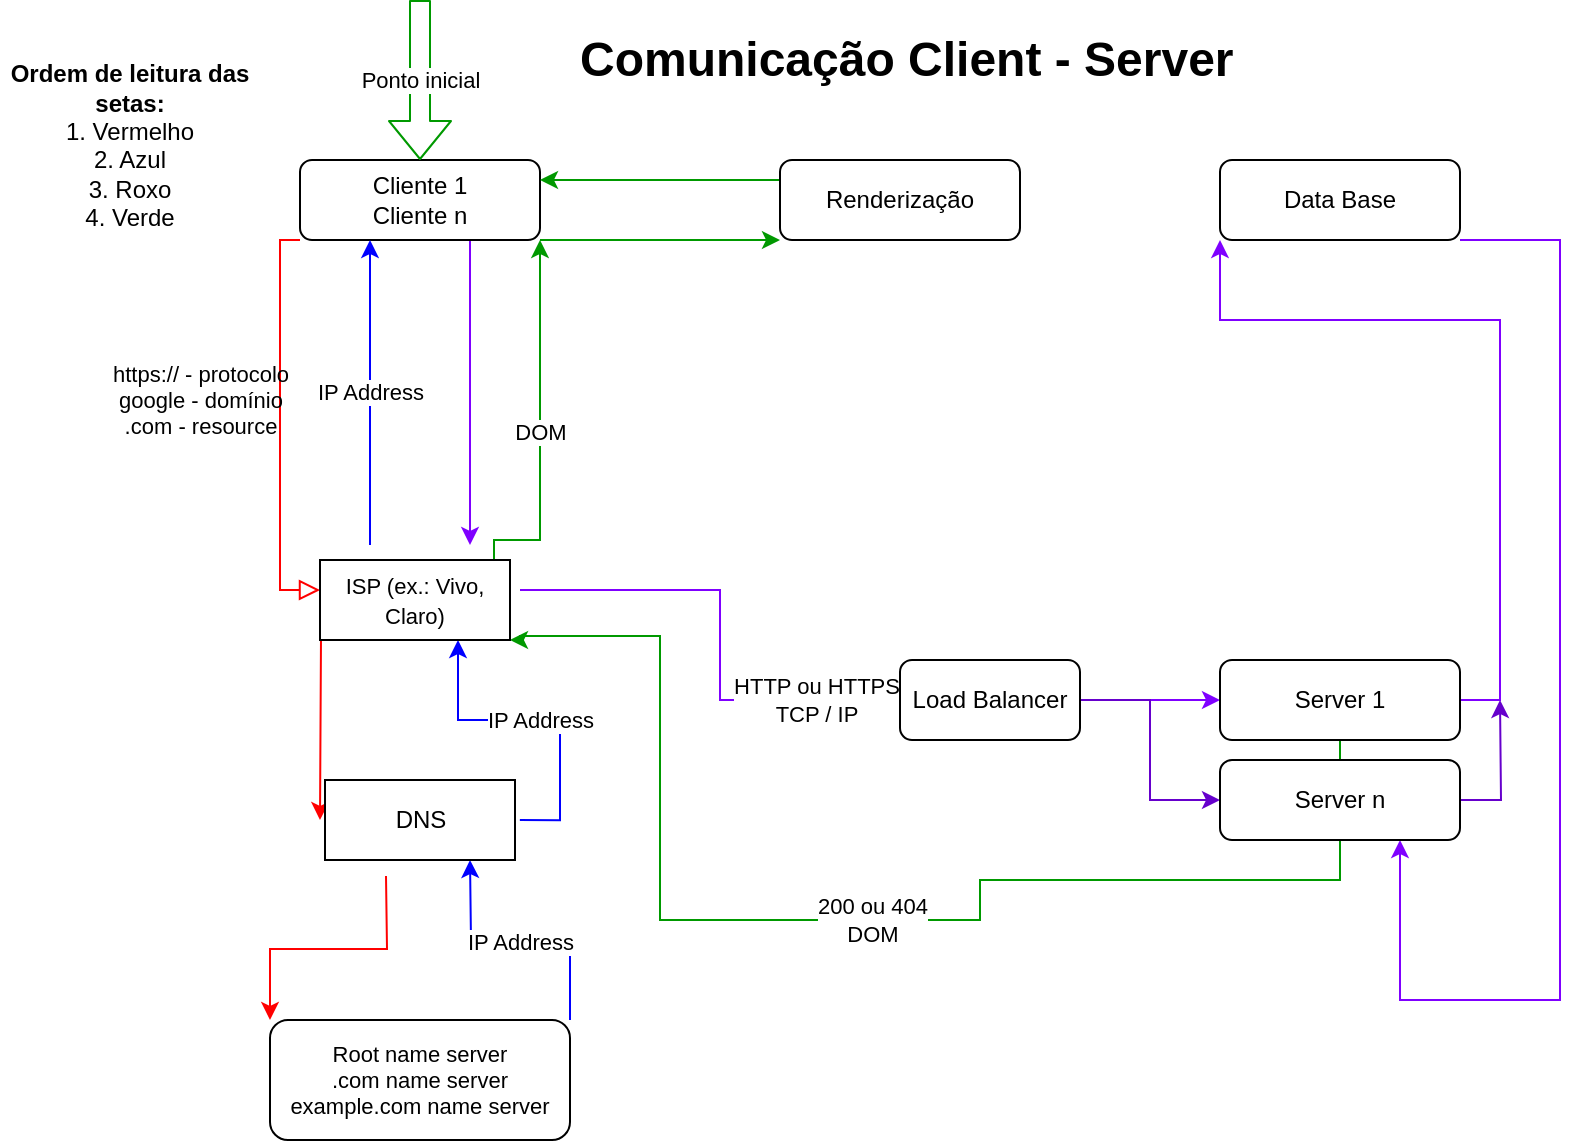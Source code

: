 <mxfile version="13.3.6" type="device" pages="2"><diagram id="C5RBs43oDa-KdzZeNtuy" name="Comunicação base"><mxGraphModel dx="1137" dy="650" grid="1" gridSize="10" guides="1" tooltips="1" connect="1" arrows="1" fold="1" page="1" pageScale="1" pageWidth="827" pageHeight="1169" math="0" shadow="0"><root><mxCell id="WIyWlLk6GJQsqaUBKTNV-0"/><mxCell id="WIyWlLk6GJQsqaUBKTNV-1" parent="WIyWlLk6GJQsqaUBKTNV-0"/><mxCell id="WIyWlLk6GJQsqaUBKTNV-2" value="&lt;div&gt;https:// - protocolo&lt;br&gt;&lt;/div&gt;&lt;div&gt;google - domínio&lt;br&gt;&lt;/div&gt;&lt;div&gt;.com - resource&lt;br&gt;&lt;/div&gt;" style="rounded=0;html=1;jettySize=auto;orthogonalLoop=1;fontSize=11;endArrow=block;endFill=0;endSize=8;strokeWidth=1;shadow=0;labelBackgroundColor=none;edgeStyle=orthogonalEdgeStyle;exitX=0;exitY=1;exitDx=0;exitDy=0;entryX=0;entryY=0.5;entryDx=0;entryDy=0;strokeColor=#FF0000;" parent="WIyWlLk6GJQsqaUBKTNV-1" source="WIyWlLk6GJQsqaUBKTNV-3" edge="1"><mxGeometry x="-0.122" y="-40" relative="1" as="geometry"><mxPoint x="170" y="295" as="targetPoint"/><Array as="points"><mxPoint x="150" y="120"/><mxPoint x="150" y="295"/></Array><mxPoint as="offset"/></mxGeometry></mxCell><mxCell id="t5jLgavAPenJuYhQn3cw-12" style="edgeStyle=orthogonalEdgeStyle;rounded=0;orthogonalLoop=1;jettySize=auto;html=1;entryX=1;entryY=0;entryDx=0;entryDy=0;strokeColor=#7F00FF;exitX=0.75;exitY=1;exitDx=0;exitDy=0;" edge="1" parent="WIyWlLk6GJQsqaUBKTNV-1" source="WIyWlLk6GJQsqaUBKTNV-3"><mxGeometry relative="1" as="geometry"><mxPoint x="245" y="272.5" as="targetPoint"/><Array as="points"><mxPoint x="245" y="120"/></Array></mxGeometry></mxCell><mxCell id="t5jLgavAPenJuYhQn3cw-20" style="edgeStyle=orthogonalEdgeStyle;rounded=0;orthogonalLoop=1;jettySize=auto;html=1;strokeColor=#009900;entryX=0;entryY=1;entryDx=0;entryDy=0;" edge="1" parent="WIyWlLk6GJQsqaUBKTNV-1" target="t5jLgavAPenJuYhQn3cw-21"><mxGeometry relative="1" as="geometry"><mxPoint x="400" y="100" as="targetPoint"/><mxPoint x="280" y="120" as="sourcePoint"/><Array as="points"><mxPoint x="390" y="120"/><mxPoint x="390" y="120"/></Array></mxGeometry></mxCell><mxCell id="WIyWlLk6GJQsqaUBKTNV-3" value="&lt;div&gt;Cliente 1&lt;br&gt;&lt;/div&gt;Cliente n" style="rounded=1;whiteSpace=wrap;html=1;fontSize=12;glass=0;strokeWidth=1;shadow=0;" parent="WIyWlLk6GJQsqaUBKTNV-1" vertex="1"><mxGeometry x="160" y="80" width="120" height="40" as="geometry"/></mxCell><mxCell id="t5jLgavAPenJuYhQn3cw-6" style="edgeStyle=orthogonalEdgeStyle;rounded=0;orthogonalLoop=1;jettySize=auto;html=1;entryX=0;entryY=0.5;entryDx=0;entryDy=0;strokeColor=#FF0000;exitX=0;exitY=1;exitDx=0;exitDy=0;" edge="1" parent="WIyWlLk6GJQsqaUBKTNV-1"><mxGeometry relative="1" as="geometry"><mxPoint x="195" y="317.5" as="sourcePoint"/><mxPoint x="170" y="410" as="targetPoint"/></mxGeometry></mxCell><mxCell id="t5jLgavAPenJuYhQn3cw-11" value="IP Address" style="edgeStyle=orthogonalEdgeStyle;rounded=0;orthogonalLoop=1;jettySize=auto;html=1;strokeColor=#0000FF;exitX=0;exitY=0;exitDx=0;exitDy=0;" edge="1" parent="WIyWlLk6GJQsqaUBKTNV-1"><mxGeometry relative="1" as="geometry"><mxPoint x="195" y="272.5" as="sourcePoint"/><mxPoint x="195" y="120" as="targetPoint"/><Array as="points"><mxPoint x="195" y="120"/></Array></mxGeometry></mxCell><mxCell id="t5jLgavAPenJuYhQn3cw-13" value="&lt;div&gt;HTTP ou HTTPS&lt;/div&gt;&lt;div&gt;TCP / IP&lt;br&gt;&lt;/div&gt;" style="edgeStyle=orthogonalEdgeStyle;rounded=0;orthogonalLoop=1;jettySize=auto;html=1;entryX=0;entryY=0.5;entryDx=0;entryDy=0;strokeColor=#7F00FF;" edge="1" parent="WIyWlLk6GJQsqaUBKTNV-1" target="WIyWlLk6GJQsqaUBKTNV-7"><mxGeometry relative="1" as="geometry"><mxPoint x="270" y="295" as="sourcePoint"/><Array as="points"><mxPoint x="370" y="295"/><mxPoint x="370" y="350"/></Array></mxGeometry></mxCell><mxCell id="t5jLgavAPenJuYhQn3cw-19" value="DOM" style="edgeStyle=orthogonalEdgeStyle;rounded=0;orthogonalLoop=1;jettySize=auto;html=1;entryX=1;entryY=1;entryDx=0;entryDy=0;strokeColor=#009900;exitX=1;exitY=0;exitDx=0;exitDy=0;" edge="1" parent="WIyWlLk6GJQsqaUBKTNV-1" source="whf_K9bOsnICW_Hdbokm-9" target="WIyWlLk6GJQsqaUBKTNV-3"><mxGeometry relative="1" as="geometry"><mxPoint x="257" y="282.04" as="sourcePoint"/><Array as="points"><mxPoint x="257" y="280"/><mxPoint x="257" y="270"/><mxPoint x="280" y="270"/></Array></mxGeometry></mxCell><mxCell id="t5jLgavAPenJuYhQn3cw-15" style="edgeStyle=orthogonalEdgeStyle;rounded=0;orthogonalLoop=1;jettySize=auto;html=1;entryX=0;entryY=1;entryDx=0;entryDy=0;strokeColor=#7F00FF;exitX=1;exitY=0.5;exitDx=0;exitDy=0;" edge="1" parent="WIyWlLk6GJQsqaUBKTNV-1" source="WIyWlLk6GJQsqaUBKTNV-7" target="t5jLgavAPenJuYhQn3cw-14"><mxGeometry relative="1" as="geometry"><Array as="points"><mxPoint x="760" y="350"/><mxPoint x="760" y="160"/><mxPoint x="620" y="160"/></Array></mxGeometry></mxCell><mxCell id="t5jLgavAPenJuYhQn3cw-18" value="&lt;div&gt;200 ou 404&lt;/div&gt;&lt;div&gt;DOM&lt;br&gt;&lt;/div&gt;" style="edgeStyle=orthogonalEdgeStyle;rounded=0;orthogonalLoop=1;jettySize=auto;html=1;strokeColor=#009900;entryX=1;entryY=1;entryDx=0;entryDy=0;exitX=0.5;exitY=1;exitDx=0;exitDy=0;" edge="1" parent="WIyWlLk6GJQsqaUBKTNV-1" source="WIyWlLk6GJQsqaUBKTNV-7" target="whf_K9bOsnICW_Hdbokm-9"><mxGeometry relative="1" as="geometry"><mxPoint x="245" y="317.5" as="targetPoint"/><Array as="points"><mxPoint x="680" y="440"/><mxPoint x="500" y="440"/><mxPoint x="500" y="460"/><mxPoint x="340" y="460"/><mxPoint x="340" y="318"/><mxPoint x="270" y="318"/></Array></mxGeometry></mxCell><mxCell id="WIyWlLk6GJQsqaUBKTNV-7" value="Server 1" style="rounded=1;whiteSpace=wrap;html=1;fontSize=12;glass=0;strokeWidth=1;shadow=0;" parent="WIyWlLk6GJQsqaUBKTNV-1" vertex="1"><mxGeometry x="620" y="330" width="120" height="40" as="geometry"/></mxCell><mxCell id="t5jLgavAPenJuYhQn3cw-7" value="&lt;div&gt;IP Address&lt;/div&gt;" style="edgeStyle=orthogonalEdgeStyle;rounded=0;orthogonalLoop=1;jettySize=auto;html=1;strokeColor=#0000FF;" edge="1" parent="WIyWlLk6GJQsqaUBKTNV-1"><mxGeometry relative="1" as="geometry"><mxPoint x="239" y="320" as="targetPoint"/><mxPoint x="269.926" y="410.059" as="sourcePoint"/><Array as="points"><mxPoint x="290" y="410"/><mxPoint x="290" y="360"/><mxPoint x="239" y="360"/></Array></mxGeometry></mxCell><mxCell id="t5jLgavAPenJuYhQn3cw-8" style="edgeStyle=orthogonalEdgeStyle;rounded=0;orthogonalLoop=1;jettySize=auto;html=1;entryX=0;entryY=0;entryDx=0;entryDy=0;strokeColor=#FF0000;exitX=0.33;exitY=0.85;exitDx=0;exitDy=0;exitPerimeter=0;" edge="1" parent="WIyWlLk6GJQsqaUBKTNV-1" target="WIyWlLk6GJQsqaUBKTNV-11"><mxGeometry relative="1" as="geometry"><mxPoint x="203" y="438" as="sourcePoint"/></mxGeometry></mxCell><mxCell id="t5jLgavAPenJuYhQn3cw-10" value="&lt;div&gt;IP Address&lt;/div&gt;" style="edgeStyle=orthogonalEdgeStyle;rounded=0;orthogonalLoop=1;jettySize=auto;html=1;entryX=1;entryY=1;entryDx=0;entryDy=0;strokeColor=#0000FF;exitX=1;exitY=0;exitDx=0;exitDy=0;" edge="1" parent="WIyWlLk6GJQsqaUBKTNV-1" source="WIyWlLk6GJQsqaUBKTNV-11"><mxGeometry relative="1" as="geometry"><mxPoint x="245" y="430" as="targetPoint"/></mxGeometry></mxCell><mxCell id="WIyWlLk6GJQsqaUBKTNV-11" value="&lt;div style=&quot;font-size: 11px&quot;&gt;&lt;font style=&quot;font-size: 11px&quot;&gt;Root name server&lt;/font&gt;&lt;/div&gt;&lt;div style=&quot;font-size: 11px&quot;&gt;&lt;font style=&quot;font-size: 11px&quot;&gt;.com name server&lt;/font&gt;&lt;/div&gt;&lt;div style=&quot;font-size: 11px&quot;&gt;&lt;font style=&quot;font-size: 11px&quot;&gt;example.com name server&lt;/font&gt;&lt;br&gt;&lt;/div&gt;" style="rounded=1;whiteSpace=wrap;html=1;fontSize=12;glass=0;strokeWidth=1;shadow=0;" parent="WIyWlLk6GJQsqaUBKTNV-1" vertex="1"><mxGeometry x="145" y="510" width="150" height="60" as="geometry"/></mxCell><mxCell id="t5jLgavAPenJuYhQn3cw-16" style="edgeStyle=orthogonalEdgeStyle;rounded=0;orthogonalLoop=1;jettySize=auto;html=1;strokeColor=#7F00FF;exitX=1;exitY=1;exitDx=0;exitDy=0;entryX=0.75;entryY=1;entryDx=0;entryDy=0;" edge="1" parent="WIyWlLk6GJQsqaUBKTNV-1" source="t5jLgavAPenJuYhQn3cw-14" target="whf_K9bOsnICW_Hdbokm-6"><mxGeometry relative="1" as="geometry"><mxPoint x="723" y="450" as="targetPoint"/><Array as="points"><mxPoint x="790" y="120"/><mxPoint x="790" y="500"/><mxPoint x="710" y="500"/></Array></mxGeometry></mxCell><mxCell id="t5jLgavAPenJuYhQn3cw-14" value="Data Base" style="rounded=1;whiteSpace=wrap;html=1;fontSize=12;glass=0;strokeWidth=1;shadow=0;" vertex="1" parent="WIyWlLk6GJQsqaUBKTNV-1"><mxGeometry x="620" y="80" width="120" height="40" as="geometry"/></mxCell><mxCell id="t5jLgavAPenJuYhQn3cw-22" style="edgeStyle=orthogonalEdgeStyle;rounded=0;orthogonalLoop=1;jettySize=auto;html=1;entryX=1;entryY=0.25;entryDx=0;entryDy=0;strokeColor=#009900;" edge="1" parent="WIyWlLk6GJQsqaUBKTNV-1" source="t5jLgavAPenJuYhQn3cw-21" target="WIyWlLk6GJQsqaUBKTNV-3"><mxGeometry relative="1" as="geometry"><Array as="points"><mxPoint x="370" y="90"/><mxPoint x="370" y="90"/></Array></mxGeometry></mxCell><mxCell id="t5jLgavAPenJuYhQn3cw-21" value="Renderização" style="rounded=1;whiteSpace=wrap;html=1;fontSize=12;glass=0;strokeWidth=1;shadow=0;" vertex="1" parent="WIyWlLk6GJQsqaUBKTNV-1"><mxGeometry x="400" y="80" width="120" height="40" as="geometry"/></mxCell><mxCell id="t5jLgavAPenJuYhQn3cw-23" value="&lt;div&gt;&lt;b&gt;Ordem de leitura das setas:&lt;/b&gt;&lt;/div&gt;&lt;div&gt;1. Vermelho&lt;/div&gt;&lt;div&gt;2. Azul&lt;/div&gt;&lt;div&gt;3. Roxo&lt;/div&gt;&lt;div&gt;4. Verde&lt;br&gt;&lt;/div&gt;&lt;div&gt;&lt;br&gt;&lt;/div&gt;" style="text;html=1;strokeColor=none;fillColor=none;align=center;verticalAlign=middle;whiteSpace=wrap;rounded=0;" vertex="1" parent="WIyWlLk6GJQsqaUBKTNV-1"><mxGeometry x="10" y="10" width="130" height="140" as="geometry"/></mxCell><mxCell id="t5jLgavAPenJuYhQn3cw-27" value="Ponto inicial" style="shape=flexArrow;endArrow=classic;html=1;strokeColor=#009900;entryX=0.5;entryY=0;entryDx=0;entryDy=0;" edge="1" parent="WIyWlLk6GJQsqaUBKTNV-1" target="WIyWlLk6GJQsqaUBKTNV-3"><mxGeometry width="50" height="50" relative="1" as="geometry"><mxPoint x="220" as="sourcePoint"/><mxPoint x="210" y="200" as="targetPoint"/></mxGeometry></mxCell><mxCell id="whf_K9bOsnICW_Hdbokm-7" style="edgeStyle=orthogonalEdgeStyle;rounded=0;orthogonalLoop=1;jettySize=auto;html=1;entryX=0;entryY=0.5;entryDx=0;entryDy=0;strokeColor=#6600CC;" edge="1" parent="WIyWlLk6GJQsqaUBKTNV-1" source="whf_K9bOsnICW_Hdbokm-2" target="whf_K9bOsnICW_Hdbokm-6"><mxGeometry relative="1" as="geometry"/></mxCell><mxCell id="whf_K9bOsnICW_Hdbokm-2" value="Load Balancer" style="rounded=1;whiteSpace=wrap;html=1;fontSize=12;glass=0;strokeWidth=1;shadow=0;" vertex="1" parent="WIyWlLk6GJQsqaUBKTNV-1"><mxGeometry x="460" y="330" width="90" height="40" as="geometry"/></mxCell><mxCell id="whf_K9bOsnICW_Hdbokm-3" style="edgeStyle=orthogonalEdgeStyle;rounded=0;orthogonalLoop=1;jettySize=auto;html=1;exitX=0.5;exitY=1;exitDx=0;exitDy=0;strokeColor=#009900;" edge="1" parent="WIyWlLk6GJQsqaUBKTNV-1" source="whf_K9bOsnICW_Hdbokm-2" target="whf_K9bOsnICW_Hdbokm-2"><mxGeometry relative="1" as="geometry"/></mxCell><mxCell id="whf_K9bOsnICW_Hdbokm-8" style="edgeStyle=orthogonalEdgeStyle;rounded=0;orthogonalLoop=1;jettySize=auto;html=1;strokeColor=#6600CC;" edge="1" parent="WIyWlLk6GJQsqaUBKTNV-1" source="whf_K9bOsnICW_Hdbokm-6"><mxGeometry relative="1" as="geometry"><mxPoint x="760" y="350" as="targetPoint"/></mxGeometry></mxCell><mxCell id="whf_K9bOsnICW_Hdbokm-6" value="Server n" style="rounded=1;whiteSpace=wrap;html=1;fontSize=12;glass=0;strokeWidth=1;shadow=0;" vertex="1" parent="WIyWlLk6GJQsqaUBKTNV-1"><mxGeometry x="620" y="380" width="120" height="40" as="geometry"/></mxCell><mxCell id="whf_K9bOsnICW_Hdbokm-9" value="&lt;font style=&quot;font-size: 11px&quot;&gt;ISP (ex.: Vivo, Claro)&lt;/font&gt;" style="rounded=0;whiteSpace=wrap;html=1;" vertex="1" parent="WIyWlLk6GJQsqaUBKTNV-1"><mxGeometry x="170" y="280" width="95" height="40" as="geometry"/></mxCell><mxCell id="whf_K9bOsnICW_Hdbokm-11" value="DNS" style="rounded=0;whiteSpace=wrap;html=1;" vertex="1" parent="WIyWlLk6GJQsqaUBKTNV-1"><mxGeometry x="172.5" y="390" width="95" height="40" as="geometry"/></mxCell><mxCell id="xo774Gdjg5Yy85TdlB0M-1" value="&lt;h1&gt;Comunicação Client - Server&lt;br&gt;&lt;/h1&gt;" style="text;html=1;strokeColor=none;fillColor=none;spacing=5;spacingTop=-20;whiteSpace=wrap;overflow=hidden;rounded=0;" vertex="1" parent="WIyWlLk6GJQsqaUBKTNV-1"><mxGeometry x="295" y="10" width="375" height="120" as="geometry"/></mxCell></root></mxGraphModel></diagram><diagram id="XsnpWD2mkQIMVsqPcoWy" name="HTTP e HTTPS"><mxGraphModel dx="1137" dy="650" grid="1" gridSize="10" guides="1" tooltips="1" connect="1" arrows="1" fold="1" page="1" pageScale="1" pageWidth="850" pageHeight="1100" math="0" shadow="0"><root><mxCell id="-ksFdBltDZaUMZbYQ_tO-0"/><mxCell id="-ksFdBltDZaUMZbYQ_tO-1" parent="-ksFdBltDZaUMZbYQ_tO-0"/><mxCell id="qireHZsSgkJ1-rHopxZJ-9" style="edgeStyle=orthogonalEdgeStyle;rounded=0;orthogonalLoop=1;jettySize=auto;html=1;entryX=0.5;entryY=1;entryDx=0;entryDy=0;strokeColor=#6600CC;" edge="1" parent="-ksFdBltDZaUMZbYQ_tO-1" target="qireHZsSgkJ1-rHopxZJ-7"><mxGeometry relative="1" as="geometry"><mxPoint x="390" y="640" as="sourcePoint"/><Array as="points"><mxPoint x="420" y="640"/><mxPoint x="360" y="640"/><mxPoint x="360" y="440"/></Array></mxGeometry></mxCell><mxCell id="qireHZsSgkJ1-rHopxZJ-10" style="edgeStyle=orthogonalEdgeStyle;rounded=0;orthogonalLoop=1;jettySize=auto;html=1;entryX=0.5;entryY=1;entryDx=0;entryDy=0;strokeColor=#6600CC;exitX=0.5;exitY=1;exitDx=0;exitDy=0;" edge="1" parent="-ksFdBltDZaUMZbYQ_tO-1" source="qireHZsSgkJ1-rHopxZJ-3" target="qireHZsSgkJ1-rHopxZJ-8"><mxGeometry relative="1" as="geometry"><mxPoint x="460" y="600" as="sourcePoint"/><Array as="points"><mxPoint x="440" y="640"/><mxPoint x="520" y="640"/><mxPoint x="520" y="440"/></Array></mxGeometry></mxCell><mxCell id="qireHZsSgkJ1-rHopxZJ-3" value="&lt;div&gt;Cliente&lt;/div&gt;" style="rounded=0;whiteSpace=wrap;html=1;" vertex="1" parent="-ksFdBltDZaUMZbYQ_tO-1"><mxGeometry x="380" y="510" width="120" height="60" as="geometry"/></mxCell><mxCell id="qireHZsSgkJ1-rHopxZJ-14" style="edgeStyle=orthogonalEdgeStyle;rounded=0;orthogonalLoop=1;jettySize=auto;html=1;entryX=0.35;entryY=1.037;entryDx=0;entryDy=0;strokeColor=#6600CC;entryPerimeter=0;" edge="1" parent="-ksFdBltDZaUMZbYQ_tO-1" source="qireHZsSgkJ1-rHopxZJ-4" target="qireHZsSgkJ1-rHopxZJ-13"><mxGeometry relative="1" as="geometry"><Array as="points"><mxPoint x="280" y="160"/><mxPoint x="280" y="100"/><mxPoint x="282" y="100"/></Array></mxGeometry></mxCell><mxCell id="qireHZsSgkJ1-rHopxZJ-17" style="edgeStyle=orthogonalEdgeStyle;rounded=0;orthogonalLoop=1;jettySize=auto;html=1;entryX=0;entryY=0.5;entryDx=0;entryDy=0;strokeColor=#6600CC;" edge="1" parent="-ksFdBltDZaUMZbYQ_tO-1" source="qireHZsSgkJ1-rHopxZJ-4" target="qireHZsSgkJ1-rHopxZJ-16"><mxGeometry relative="1" as="geometry"><Array as="points"><mxPoint x="460" y="60"/></Array></mxGeometry></mxCell><mxCell id="qireHZsSgkJ1-rHopxZJ-4" value="Servidor" style="rounded=0;whiteSpace=wrap;html=1;" vertex="1" parent="-ksFdBltDZaUMZbYQ_tO-1"><mxGeometry x="370" y="160" width="120" height="60" as="geometry"/></mxCell><mxCell id="qireHZsSgkJ1-rHopxZJ-11" style="edgeStyle=orthogonalEdgeStyle;rounded=0;orthogonalLoop=1;jettySize=auto;html=1;entryX=0;entryY=0.5;entryDx=0;entryDy=0;strokeColor=#6600CC;" edge="1" parent="-ksFdBltDZaUMZbYQ_tO-1" source="qireHZsSgkJ1-rHopxZJ-7" target="qireHZsSgkJ1-rHopxZJ-4"><mxGeometry relative="1" as="geometry"><Array as="points"><mxPoint x="200" y="190"/></Array></mxGeometry></mxCell><mxCell id="qireHZsSgkJ1-rHopxZJ-7" value="HTTP" style="rhombus;whiteSpace=wrap;html=1;" vertex="1" parent="-ksFdBltDZaUMZbYQ_tO-1"><mxGeometry x="160" y="360" width="80" height="80" as="geometry"/></mxCell><mxCell id="qireHZsSgkJ1-rHopxZJ-12" value="SSL" style="edgeStyle=orthogonalEdgeStyle;rounded=0;orthogonalLoop=1;jettySize=auto;html=1;entryX=1;entryY=0.5;entryDx=0;entryDy=0;strokeColor=#6600CC;" edge="1" parent="-ksFdBltDZaUMZbYQ_tO-1" source="qireHZsSgkJ1-rHopxZJ-8" target="qireHZsSgkJ1-rHopxZJ-4"><mxGeometry x="-0.05" relative="1" as="geometry"><Array as="points"><mxPoint x="640" y="400"/><mxPoint x="640" y="190"/></Array><mxPoint as="offset"/></mxGeometry></mxCell><mxCell id="qireHZsSgkJ1-rHopxZJ-8" value="HTTPS" style="rhombus;whiteSpace=wrap;html=1;" vertex="1" parent="-ksFdBltDZaUMZbYQ_tO-1"><mxGeometry x="600" y="360" width="80" height="80" as="geometry"/></mxCell><mxCell id="qireHZsSgkJ1-rHopxZJ-15" value="&lt;div&gt;HTML&lt;/div&gt;&lt;div&gt;CSS&lt;/div&gt;&lt;div&gt;JS&lt;br&gt;&lt;/div&gt;" style="edgeStyle=orthogonalEdgeStyle;rounded=0;orthogonalLoop=1;jettySize=auto;html=1;entryX=0.5;entryY=0;entryDx=0;entryDy=0;strokeColor=#6600CC;" edge="1" parent="-ksFdBltDZaUMZbYQ_tO-1" source="qireHZsSgkJ1-rHopxZJ-13" target="qireHZsSgkJ1-rHopxZJ-4"><mxGeometry x="0.412" relative="1" as="geometry"><Array as="points"><mxPoint x="430" y="60"/></Array><mxPoint as="offset"/></mxGeometry></mxCell><mxCell id="qireHZsSgkJ1-rHopxZJ-13" value="Arquivos" style="rounded=0;whiteSpace=wrap;html=1;" vertex="1" parent="-ksFdBltDZaUMZbYQ_tO-1"><mxGeometry x="240" y="30" width="120" height="60" as="geometry"/></mxCell><mxCell id="qireHZsSgkJ1-rHopxZJ-18" value="Dados dos clientes" style="edgeStyle=orthogonalEdgeStyle;rounded=0;orthogonalLoop=1;jettySize=auto;html=1;entryX=1;entryY=0;entryDx=0;entryDy=0;strokeColor=#6600CC;" edge="1" parent="-ksFdBltDZaUMZbYQ_tO-1" source="qireHZsSgkJ1-rHopxZJ-16" target="qireHZsSgkJ1-rHopxZJ-4"><mxGeometry relative="1" as="geometry"><Array as="points"><mxPoint x="560" y="160"/></Array></mxGeometry></mxCell><mxCell id="qireHZsSgkJ1-rHopxZJ-16" value="Data Base" style="rounded=0;whiteSpace=wrap;html=1;" vertex="1" parent="-ksFdBltDZaUMZbYQ_tO-1"><mxGeometry x="510" y="30" width="120" height="60" as="geometry"/></mxCell><mxCell id="qireHZsSgkJ1-rHopxZJ-21" value="&lt;div&gt;Response DATA:&lt;/div&gt;&lt;div&gt;URL encoding&lt;/div&gt;&lt;div&gt;GET/POST data&lt;/div&gt;&lt;div&gt;Cookies&lt;br&gt;&lt;/div&gt;" style="endArrow=classic;html=1;strokeColor=#FF0000;exitX=0.583;exitY=1;exitDx=0;exitDy=0;exitPerimeter=0;" edge="1" parent="-ksFdBltDZaUMZbYQ_tO-1" source="qireHZsSgkJ1-rHopxZJ-4" target="qireHZsSgkJ1-rHopxZJ-3"><mxGeometry x="-0.172" width="50" height="50" relative="1" as="geometry"><mxPoint x="280" y="370" as="sourcePoint"/><mxPoint x="440" y="360" as="targetPoint"/><mxPoint as="offset"/></mxGeometry></mxCell><mxCell id="qireHZsSgkJ1-rHopxZJ-22" value="Escolha do protocolo" style="rhombus;whiteSpace=wrap;html=1;" vertex="1" parent="-ksFdBltDZaUMZbYQ_tO-1"><mxGeometry x="399.5" y="590" width="81" height="90" as="geometry"/></mxCell><mxCell id="8SwbnT4JijTRbi9347lx-0" value="&lt;h1&gt;Protocolos HTTP e HTTPS&lt;/h1&gt;" style="text;html=1;strokeColor=none;fillColor=none;spacing=5;spacingTop=-20;whiteSpace=wrap;overflow=hidden;rounded=0;" vertex="1" parent="-ksFdBltDZaUMZbYQ_tO-1"><mxGeometry y="20" width="190" height="120" as="geometry"/></mxCell></root></mxGraphModel></diagram></mxfile>